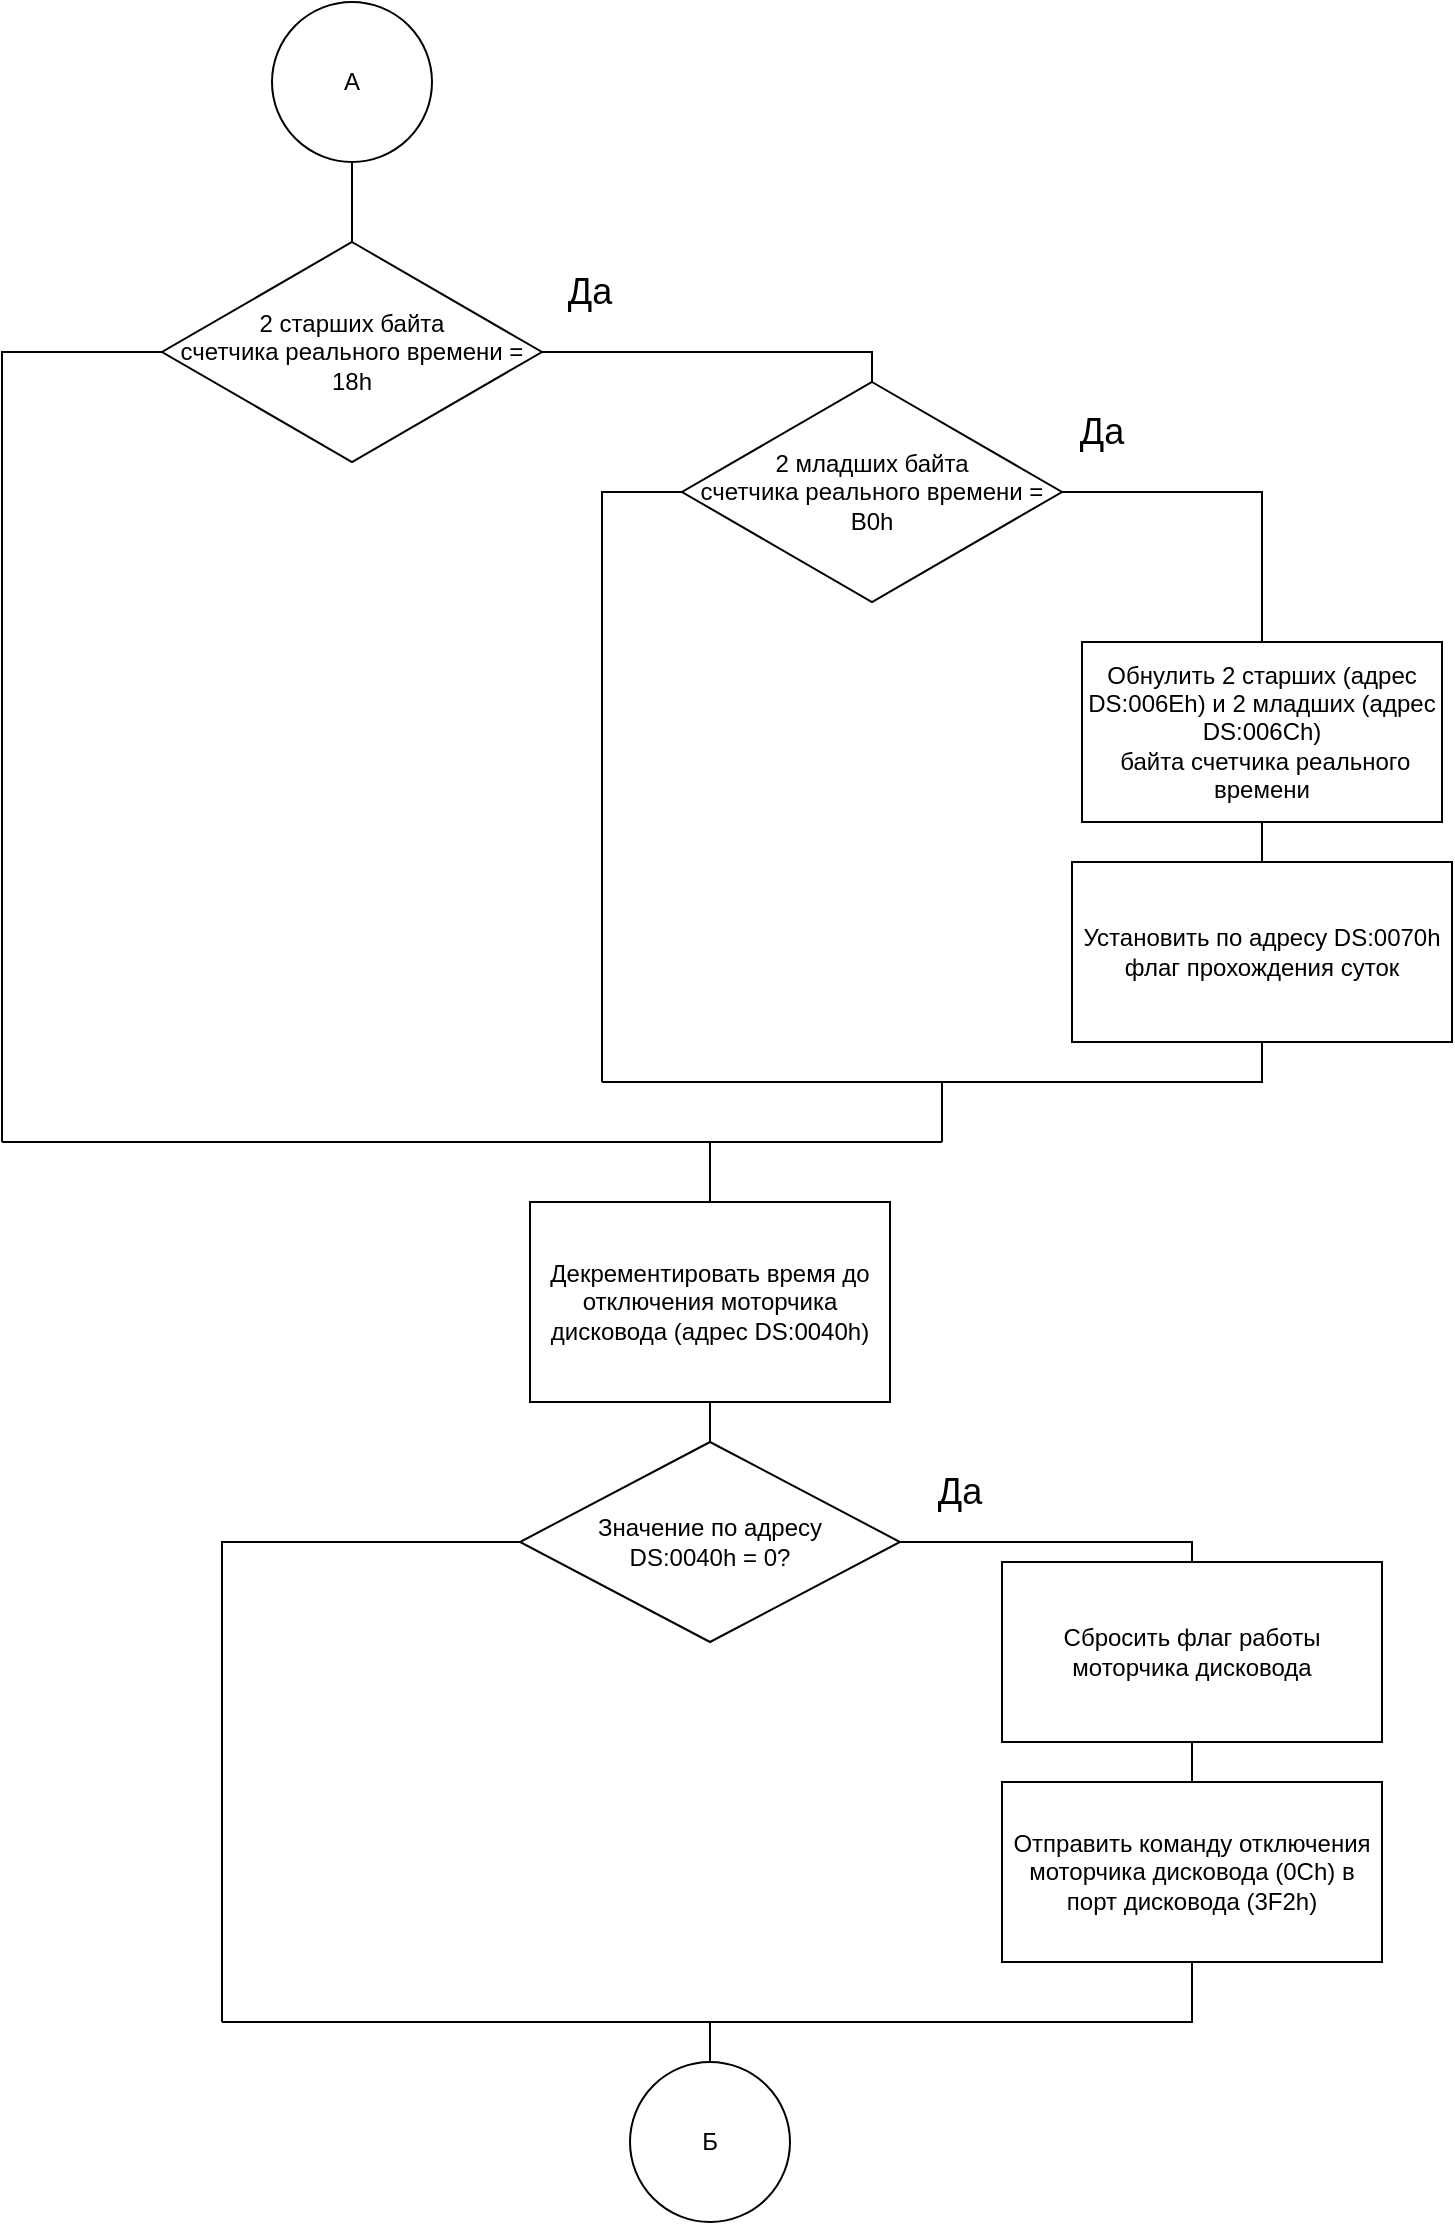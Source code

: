 <mxfile version="20.4.1" type="device"><diagram id="HkkwcizX7roU0eikuI1u" name="Страница 1"><mxGraphModel dx="1247" dy="706" grid="1" gridSize="10" guides="1" tooltips="1" connect="1" arrows="1" fold="1" page="1" pageScale="1" pageWidth="827" pageHeight="1169" math="0" shadow="0"><root><mxCell id="0"/><mxCell id="1" parent="0"/><mxCell id="7qjysLT94mHkPla9oGCI-1" value="A" style="ellipse;whiteSpace=wrap;html=1;aspect=fixed;" parent="1" vertex="1"><mxGeometry x="195" y="40" width="80" height="80" as="geometry"/></mxCell><mxCell id="7qjysLT94mHkPla9oGCI-2" value="2 старших байта&lt;br&gt;счетчика реального времени = 18h" style="rhombus;whiteSpace=wrap;html=1;" parent="1" vertex="1"><mxGeometry x="140" y="160" width="190" height="110" as="geometry"/></mxCell><mxCell id="7qjysLT94mHkPla9oGCI-3" value="Обнулить 2 старших (адрес DS:006Eh) и 2 младших (адрес DS:006Ch)&lt;br&gt;&amp;nbsp;байта счетчика реального времени" style="rounded=0;whiteSpace=wrap;html=1;" parent="1" vertex="1"><mxGeometry x="600" y="360" width="180" height="90" as="geometry"/></mxCell><mxCell id="7qjysLT94mHkPla9oGCI-4" value="Установить по адресу DS:0070h флаг прохождения суток" style="rounded=0;whiteSpace=wrap;html=1;" parent="1" vertex="1"><mxGeometry x="595" y="470" width="190" height="90" as="geometry"/></mxCell><mxCell id="7qjysLT94mHkPla9oGCI-5" value="Декрементировать время до отключения моторчика дисковода (адрес DS:0040h)" style="rounded=0;whiteSpace=wrap;html=1;" parent="1" vertex="1"><mxGeometry x="324" y="640" width="180" height="100" as="geometry"/></mxCell><mxCell id="7qjysLT94mHkPla9oGCI-6" value="Значение по адресу&lt;br&gt;DS:0040h = 0?" style="rhombus;whiteSpace=wrap;html=1;" parent="1" vertex="1"><mxGeometry x="319" y="760" width="190" height="100" as="geometry"/></mxCell><mxCell id="7qjysLT94mHkPla9oGCI-7" value="Сбросить флаг работы моторчика дисковода" style="rounded=0;whiteSpace=wrap;html=1;" parent="1" vertex="1"><mxGeometry x="560" y="820" width="190" height="90" as="geometry"/></mxCell><mxCell id="7qjysLT94mHkPla9oGCI-8" value="Отправить команду отключения моторчика дисковода (0Ch) в порт дисковода (3F2h)" style="rounded=0;whiteSpace=wrap;html=1;" parent="1" vertex="1"><mxGeometry x="560" y="930" width="190" height="90" as="geometry"/></mxCell><mxCell id="7qjysLT94mHkPla9oGCI-9" value="Б" style="ellipse;whiteSpace=wrap;html=1;aspect=fixed;" parent="1" vertex="1"><mxGeometry x="374" y="1070" width="80" height="80" as="geometry"/></mxCell><mxCell id="sw15O5M_RFJ7mrJ61635-1" value="2 младших байта&lt;br&gt;счетчика реального времени&amp;nbsp;= B0h" style="rhombus;whiteSpace=wrap;html=1;" parent="1" vertex="1"><mxGeometry x="400" y="230" width="190" height="110" as="geometry"/></mxCell><mxCell id="sw15O5M_RFJ7mrJ61635-5" value="" style="endArrow=none;html=1;rounded=0;entryX=1;entryY=0.5;entryDx=0;entryDy=0;exitX=0.5;exitY=0;exitDx=0;exitDy=0;" parent="1" source="sw15O5M_RFJ7mrJ61635-1" target="7qjysLT94mHkPla9oGCI-2" edge="1"><mxGeometry width="50" height="50" relative="1" as="geometry"><mxPoint x="270" y="380" as="sourcePoint"/><mxPoint x="320" y="330" as="targetPoint"/><Array as="points"><mxPoint x="495" y="215"/></Array></mxGeometry></mxCell><mxCell id="sw15O5M_RFJ7mrJ61635-6" value="" style="endArrow=none;html=1;rounded=0;entryX=1;entryY=0.5;entryDx=0;entryDy=0;exitX=0.5;exitY=0;exitDx=0;exitDy=0;" parent="1" source="7qjysLT94mHkPla9oGCI-3" target="sw15O5M_RFJ7mrJ61635-1" edge="1"><mxGeometry width="50" height="50" relative="1" as="geometry"><mxPoint x="400" y="410" as="sourcePoint"/><mxPoint x="450" y="360" as="targetPoint"/><Array as="points"><mxPoint x="690" y="285"/></Array></mxGeometry></mxCell><mxCell id="sw15O5M_RFJ7mrJ61635-7" value="" style="endArrow=none;html=1;rounded=0;exitX=0.5;exitY=1;exitDx=0;exitDy=0;entryX=0.5;entryY=0;entryDx=0;entryDy=0;" parent="1" source="7qjysLT94mHkPla9oGCI-3" target="7qjysLT94mHkPla9oGCI-4" edge="1"><mxGeometry width="50" height="50" relative="1" as="geometry"><mxPoint x="400" y="410" as="sourcePoint"/><mxPoint x="450" y="360" as="targetPoint"/></mxGeometry></mxCell><mxCell id="sw15O5M_RFJ7mrJ61635-8" value="&lt;font style=&quot;font-size: 18px;&quot;&gt;Да&lt;/font&gt;" style="text;html=1;strokeColor=none;fillColor=none;align=center;verticalAlign=middle;whiteSpace=wrap;rounded=0;" parent="1" vertex="1"><mxGeometry x="324" y="170" width="60" height="30" as="geometry"/></mxCell><mxCell id="sw15O5M_RFJ7mrJ61635-9" value="&lt;font style=&quot;font-size: 18px;&quot;&gt;Да&lt;/font&gt;" style="text;html=1;strokeColor=none;fillColor=none;align=center;verticalAlign=middle;whiteSpace=wrap;rounded=0;" parent="1" vertex="1"><mxGeometry x="580" y="240" width="60" height="30" as="geometry"/></mxCell><mxCell id="sw15O5M_RFJ7mrJ61635-10" value="" style="endArrow=none;html=1;rounded=0;fontSize=18;exitX=0.5;exitY=1;exitDx=0;exitDy=0;" parent="1" source="7qjysLT94mHkPla9oGCI-4" edge="1"><mxGeometry width="50" height="50" relative="1" as="geometry"><mxPoint x="400" y="410" as="sourcePoint"/><mxPoint x="360" y="580" as="targetPoint"/><Array as="points"><mxPoint x="690" y="580"/></Array></mxGeometry></mxCell><mxCell id="sw15O5M_RFJ7mrJ61635-11" value="" style="endArrow=none;html=1;rounded=0;fontSize=18;exitX=0;exitY=0.5;exitDx=0;exitDy=0;" parent="1" source="7qjysLT94mHkPla9oGCI-2" edge="1"><mxGeometry width="50" height="50" relative="1" as="geometry"><mxPoint x="340" y="510" as="sourcePoint"/><mxPoint x="60" y="610" as="targetPoint"/><Array as="points"><mxPoint x="60" y="215"/></Array></mxGeometry></mxCell><mxCell id="sw15O5M_RFJ7mrJ61635-12" value="" style="endArrow=none;html=1;rounded=0;fontSize=18;" parent="1" edge="1"><mxGeometry width="50" height="50" relative="1" as="geometry"><mxPoint x="60" y="610" as="sourcePoint"/><mxPoint x="530" y="610" as="targetPoint"/></mxGeometry></mxCell><mxCell id="sw15O5M_RFJ7mrJ61635-13" value="" style="endArrow=none;html=1;rounded=0;fontSize=18;entryX=0;entryY=0.5;entryDx=0;entryDy=0;" parent="1" target="sw15O5M_RFJ7mrJ61635-1" edge="1"><mxGeometry width="50" height="50" relative="1" as="geometry"><mxPoint x="360" y="580" as="sourcePoint"/><mxPoint x="410" y="540" as="targetPoint"/><Array as="points"><mxPoint x="360" y="285"/></Array></mxGeometry></mxCell><mxCell id="sw15O5M_RFJ7mrJ61635-14" value="" style="endArrow=none;html=1;rounded=0;fontSize=18;exitX=0.5;exitY=0;exitDx=0;exitDy=0;" parent="1" source="7qjysLT94mHkPla9oGCI-5" edge="1"><mxGeometry width="50" height="50" relative="1" as="geometry"><mxPoint x="360" y="590" as="sourcePoint"/><mxPoint x="414" y="610" as="targetPoint"/></mxGeometry></mxCell><mxCell id="sw15O5M_RFJ7mrJ61635-15" value="" style="endArrow=none;html=1;rounded=0;fontSize=18;exitX=0.5;exitY=0;exitDx=0;exitDy=0;entryX=0.5;entryY=1;entryDx=0;entryDy=0;" parent="1" source="7qjysLT94mHkPla9oGCI-6" target="7qjysLT94mHkPla9oGCI-5" edge="1"><mxGeometry width="50" height="50" relative="1" as="geometry"><mxPoint x="490" y="710" as="sourcePoint"/><mxPoint x="540" y="660" as="targetPoint"/></mxGeometry></mxCell><mxCell id="sw15O5M_RFJ7mrJ61635-16" value="" style="endArrow=none;html=1;rounded=0;fontSize=18;exitX=1;exitY=0.5;exitDx=0;exitDy=0;entryX=0.5;entryY=0;entryDx=0;entryDy=0;" parent="1" source="7qjysLT94mHkPla9oGCI-6" target="7qjysLT94mHkPla9oGCI-7" edge="1"><mxGeometry width="50" height="50" relative="1" as="geometry"><mxPoint x="490" y="710" as="sourcePoint"/><mxPoint x="540" y="660" as="targetPoint"/><Array as="points"><mxPoint x="655" y="810"/></Array></mxGeometry></mxCell><mxCell id="sw15O5M_RFJ7mrJ61635-17" value="&lt;font style=&quot;font-size: 18px;&quot;&gt;Да&lt;/font&gt;" style="text;html=1;strokeColor=none;fillColor=none;align=center;verticalAlign=middle;whiteSpace=wrap;rounded=0;" parent="1" vertex="1"><mxGeometry x="509" y="770" width="60" height="30" as="geometry"/></mxCell><mxCell id="sw15O5M_RFJ7mrJ61635-18" value="" style="endArrow=none;html=1;rounded=0;fontSize=18;exitX=0.5;exitY=1;exitDx=0;exitDy=0;entryX=0.5;entryY=0;entryDx=0;entryDy=0;" parent="1" source="7qjysLT94mHkPla9oGCI-7" target="7qjysLT94mHkPla9oGCI-8" edge="1"><mxGeometry width="50" height="50" relative="1" as="geometry"><mxPoint x="540" y="840" as="sourcePoint"/><mxPoint x="590" y="790" as="targetPoint"/></mxGeometry></mxCell><mxCell id="sw15O5M_RFJ7mrJ61635-19" value="" style="endArrow=none;html=1;rounded=0;fontSize=18;exitX=0;exitY=0.5;exitDx=0;exitDy=0;" parent="1" source="7qjysLT94mHkPla9oGCI-6" edge="1"><mxGeometry width="50" height="50" relative="1" as="geometry"><mxPoint x="390" y="890" as="sourcePoint"/><mxPoint x="170" y="1050" as="targetPoint"/><Array as="points"><mxPoint x="170" y="810"/></Array></mxGeometry></mxCell><mxCell id="sw15O5M_RFJ7mrJ61635-23" value="" style="endArrow=none;html=1;rounded=0;fontSize=18;exitX=0.5;exitY=0;exitDx=0;exitDy=0;" parent="1" source="7qjysLT94mHkPla9oGCI-9" edge="1"><mxGeometry width="50" height="50" relative="1" as="geometry"><mxPoint x="370" y="920" as="sourcePoint"/><mxPoint x="414" y="1050" as="targetPoint"/></mxGeometry></mxCell><mxCell id="sw15O5M_RFJ7mrJ61635-24" value="" style="endArrow=none;html=1;rounded=0;fontSize=18;" parent="1" edge="1"><mxGeometry width="50" height="50" relative="1" as="geometry"><mxPoint x="530" y="610" as="sourcePoint"/><mxPoint x="530" y="580" as="targetPoint"/></mxGeometry></mxCell><mxCell id="sw15O5M_RFJ7mrJ61635-25" value="" style="endArrow=none;html=1;rounded=0;fontSize=18;entryX=0.5;entryY=1;entryDx=0;entryDy=0;" parent="1" target="7qjysLT94mHkPla9oGCI-8" edge="1"><mxGeometry width="50" height="50" relative="1" as="geometry"><mxPoint x="170" y="1050" as="sourcePoint"/><mxPoint x="640" y="1140" as="targetPoint"/><Array as="points"><mxPoint x="655" y="1050"/></Array></mxGeometry></mxCell><mxCell id="K5BqKRopayttSMKDmYWO-1" value="" style="endArrow=none;html=1;rounded=0;exitX=0.5;exitY=0;exitDx=0;exitDy=0;entryX=0.5;entryY=1;entryDx=0;entryDy=0;" parent="1" source="7qjysLT94mHkPla9oGCI-2" target="7qjysLT94mHkPla9oGCI-1" edge="1"><mxGeometry width="50" height="50" relative="1" as="geometry"><mxPoint x="390" y="110" as="sourcePoint"/><mxPoint x="440" y="60" as="targetPoint"/></mxGeometry></mxCell></root></mxGraphModel></diagram></mxfile>